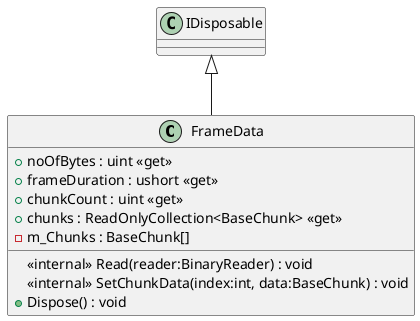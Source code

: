 @startuml
class FrameData {
    + noOfBytes : uint <<get>>
    + frameDuration : ushort <<get>>
    + chunkCount : uint <<get>>
    + chunks : ReadOnlyCollection<BaseChunk> <<get>>
    - m_Chunks : BaseChunk[]
    <<internal>> Read(reader:BinaryReader) : void
    <<internal>> SetChunkData(index:int, data:BaseChunk) : void
    + Dispose() : void
}
IDisposable <|-- FrameData
@enduml
